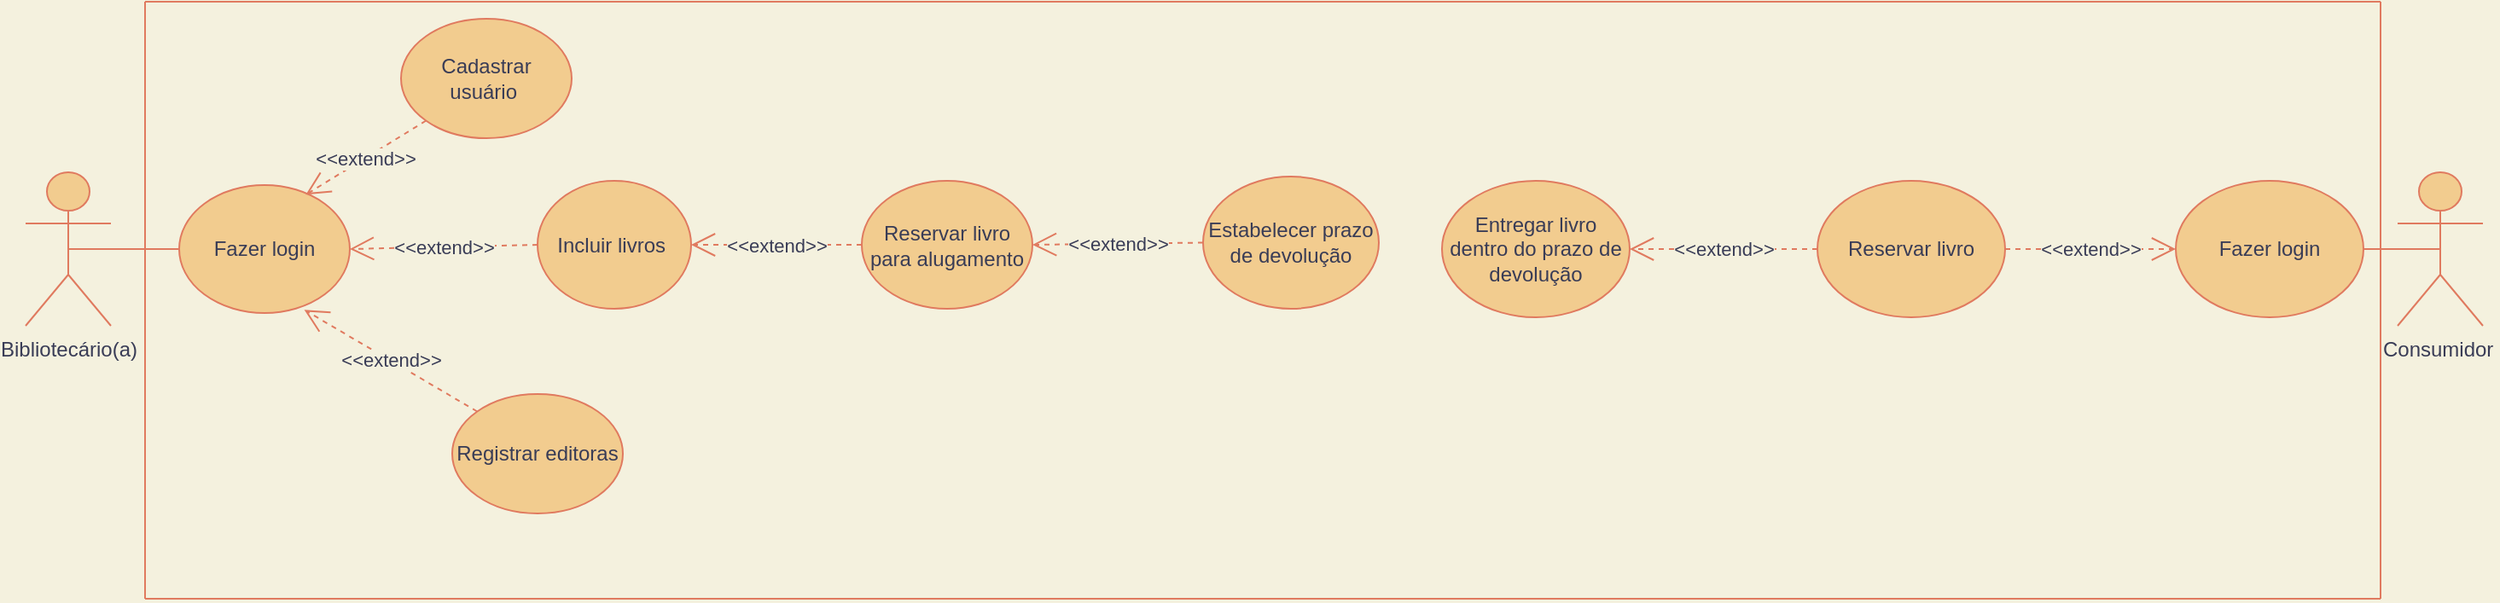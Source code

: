 <mxfile version="15.8.3" type="github">
  <diagram id="0aWPgZ4LKhIE916HSHy-" name="Página-1">
    <mxGraphModel dx="461" dy="264" grid="1" gridSize="10" guides="1" tooltips="1" connect="1" arrows="1" fold="1" page="1" pageScale="1" pageWidth="827" pageHeight="1169" background="#F4F1DE" math="0" shadow="0">
      <root>
        <mxCell id="0" />
        <mxCell id="1" parent="0" />
        <mxCell id="LXCK1S8dhjjQKoKdpBZU-1" value="Bibliotecário(a)" style="shape=umlActor;verticalLabelPosition=bottom;verticalAlign=top;html=1;outlineConnect=0;flipH=0;fillColor=#F2CC8F;strokeColor=#E07A5F;fontColor=#393C56;" vertex="1" parent="1">
          <mxGeometry x="20" y="110" width="50" height="90" as="geometry" />
        </mxCell>
        <mxCell id="LXCK1S8dhjjQKoKdpBZU-5" value="Fazer login" style="ellipse;whiteSpace=wrap;html=1;align=center;verticalAlign=middle;horizontal=1;fillColor=#F2CC8F;strokeColor=#E07A5F;fontColor=#393C56;" vertex="1" parent="1">
          <mxGeometry x="110" y="117.5" width="100" height="75" as="geometry" />
        </mxCell>
        <mxCell id="LXCK1S8dhjjQKoKdpBZU-6" value="Cadastrar usuário&amp;nbsp;" style="ellipse;whiteSpace=wrap;html=1;align=center;verticalAlign=middle;fillColor=#F2CC8F;strokeColor=#E07A5F;fontColor=#393C56;" vertex="1" parent="1">
          <mxGeometry x="240" y="20" width="100" height="70" as="geometry" />
        </mxCell>
        <mxCell id="LXCK1S8dhjjQKoKdpBZU-7" value="Incluir&amp;nbsp;livros&amp;nbsp;" style="ellipse;whiteSpace=wrap;html=1;align=center;verticalAlign=middle;fillColor=#F2CC8F;strokeColor=#E07A5F;fontColor=#393C56;" vertex="1" parent="1">
          <mxGeometry x="320" y="115" width="90" height="75" as="geometry" />
        </mxCell>
        <mxCell id="LXCK1S8dhjjQKoKdpBZU-8" value="Registrar editoras" style="ellipse;whiteSpace=wrap;html=1;align=center;verticalAlign=middle;fillColor=#F2CC8F;strokeColor=#E07A5F;fontColor=#393C56;" vertex="1" parent="1">
          <mxGeometry x="270" y="240" width="100" height="70" as="geometry" />
        </mxCell>
        <mxCell id="LXCK1S8dhjjQKoKdpBZU-9" value="Reservar livro para alugamento" style="ellipse;whiteSpace=wrap;html=1;align=center;verticalAlign=middle;fillColor=#F2CC8F;strokeColor=#E07A5F;fontColor=#393C56;" vertex="1" parent="1">
          <mxGeometry x="510" y="115" width="100" height="75" as="geometry" />
        </mxCell>
        <mxCell id="LXCK1S8dhjjQKoKdpBZU-10" value="Estabelecer prazo de devolução" style="ellipse;whiteSpace=wrap;html=1;align=center;verticalAlign=middle;fillColor=#F2CC8F;strokeColor=#E07A5F;fontColor=#393C56;" vertex="1" parent="1">
          <mxGeometry x="710" y="112.5" width="103" height="77.5" as="geometry" />
        </mxCell>
        <mxCell id="LXCK1S8dhjjQKoKdpBZU-14" value="&amp;lt;&amp;lt;extend&amp;gt;&amp;gt;" style="endArrow=open;endSize=12;dashed=1;html=1;rounded=0;verticalAlign=middle;exitX=0;exitY=1;exitDx=0;exitDy=0;entryX=0.742;entryY=0.075;entryDx=0;entryDy=0;entryPerimeter=0;labelBackgroundColor=#F4F1DE;strokeColor=#E07A5F;fontColor=#393C56;" edge="1" parent="1" source="LXCK1S8dhjjQKoKdpBZU-6" target="LXCK1S8dhjjQKoKdpBZU-5">
          <mxGeometry width="160" relative="1" as="geometry">
            <mxPoint x="430" y="120" as="sourcePoint" />
            <mxPoint x="280" y="40" as="targetPoint" />
          </mxGeometry>
        </mxCell>
        <mxCell id="LXCK1S8dhjjQKoKdpBZU-19" value="&amp;lt;&amp;lt;extend&amp;gt;&amp;gt;" style="endArrow=open;endSize=12;dashed=1;html=1;rounded=0;verticalAlign=middle;exitX=0;exitY=0.5;exitDx=0;exitDy=0;entryX=1;entryY=0.5;entryDx=0;entryDy=0;labelBackgroundColor=#F4F1DE;strokeColor=#E07A5F;fontColor=#393C56;" edge="1" parent="1" source="LXCK1S8dhjjQKoKdpBZU-9" target="LXCK1S8dhjjQKoKdpBZU-7">
          <mxGeometry width="160" relative="1" as="geometry">
            <mxPoint x="360" y="220" as="sourcePoint" />
            <mxPoint x="230" y="220" as="targetPoint" />
          </mxGeometry>
        </mxCell>
        <mxCell id="LXCK1S8dhjjQKoKdpBZU-20" value="&amp;lt;&amp;lt;extend&amp;gt;&amp;gt;" style="endArrow=open;endSize=12;dashed=1;html=1;rounded=0;verticalAlign=middle;exitX=0;exitY=0.5;exitDx=0;exitDy=0;entryX=1;entryY=0.5;entryDx=0;entryDy=0;labelBackgroundColor=#F4F1DE;strokeColor=#E07A5F;fontColor=#393C56;" edge="1" parent="1" source="LXCK1S8dhjjQKoKdpBZU-10" target="LXCK1S8dhjjQKoKdpBZU-9">
          <mxGeometry width="160" relative="1" as="geometry">
            <mxPoint x="550" y="210" as="sourcePoint" />
            <mxPoint x="420" y="210" as="targetPoint" />
          </mxGeometry>
        </mxCell>
        <mxCell id="LXCK1S8dhjjQKoKdpBZU-21" value="&amp;lt;&amp;lt;extend&amp;gt;&amp;gt;" style="endArrow=open;endSize=12;dashed=1;html=1;rounded=0;verticalAlign=middle;exitX=0;exitY=0.5;exitDx=0;exitDy=0;entryX=1;entryY=0.5;entryDx=0;entryDy=0;labelBackgroundColor=#F4F1DE;strokeColor=#E07A5F;fontColor=#393C56;" edge="1" parent="1" source="LXCK1S8dhjjQKoKdpBZU-7" target="LXCK1S8dhjjQKoKdpBZU-5">
          <mxGeometry width="160" relative="1" as="geometry">
            <mxPoint x="350" y="270" as="sourcePoint" />
            <mxPoint x="220" y="270" as="targetPoint" />
          </mxGeometry>
        </mxCell>
        <mxCell id="LXCK1S8dhjjQKoKdpBZU-23" value="&amp;lt;&amp;lt;extend&amp;gt;&amp;gt;" style="endArrow=open;endSize=12;dashed=1;html=1;rounded=0;verticalAlign=middle;exitX=0;exitY=0;exitDx=0;exitDy=0;entryX=0.733;entryY=0.975;entryDx=0;entryDy=0;entryPerimeter=0;labelBackgroundColor=#F4F1DE;strokeColor=#E07A5F;fontColor=#393C56;" edge="1" parent="1" source="LXCK1S8dhjjQKoKdpBZU-8" target="LXCK1S8dhjjQKoKdpBZU-5">
          <mxGeometry width="160" relative="1" as="geometry">
            <mxPoint x="170" y="250" as="sourcePoint" />
            <mxPoint x="40" y="250" as="targetPoint" />
          </mxGeometry>
        </mxCell>
        <mxCell id="LXCK1S8dhjjQKoKdpBZU-25" value="Consumidor&amp;nbsp;" style="shape=umlActor;verticalLabelPosition=bottom;verticalAlign=top;html=1;outlineConnect=0;flipH=0;fillColor=#F2CC8F;strokeColor=#E07A5F;fontColor=#393C56;" vertex="1" parent="1">
          <mxGeometry x="1410" y="110" width="50" height="90" as="geometry" />
        </mxCell>
        <mxCell id="LXCK1S8dhjjQKoKdpBZU-27" value="Fazer login" style="ellipse;whiteSpace=wrap;html=1;align=center;verticalAlign=middle;fillColor=#F2CC8F;strokeColor=#E07A5F;fontColor=#393C56;" vertex="1" parent="1">
          <mxGeometry x="1280" y="115" width="110" height="80" as="geometry" />
        </mxCell>
        <mxCell id="LXCK1S8dhjjQKoKdpBZU-28" value="Reservar livro" style="ellipse;whiteSpace=wrap;html=1;align=center;verticalAlign=middle;fillColor=#F2CC8F;strokeColor=#E07A5F;fontColor=#393C56;" vertex="1" parent="1">
          <mxGeometry x="1070" y="115" width="110" height="80" as="geometry" />
        </mxCell>
        <mxCell id="LXCK1S8dhjjQKoKdpBZU-29" value="Entregar livro dentro do prazo de devolução" style="ellipse;whiteSpace=wrap;html=1;align=center;verticalAlign=middle;fillColor=#F2CC8F;strokeColor=#E07A5F;fontColor=#393C56;" vertex="1" parent="1">
          <mxGeometry x="850" y="115" width="110" height="80" as="geometry" />
        </mxCell>
        <mxCell id="LXCK1S8dhjjQKoKdpBZU-31" value="&amp;lt;&amp;lt;extend&amp;gt;&amp;gt;" style="endArrow=open;endSize=12;dashed=1;html=1;rounded=0;verticalAlign=middle;exitX=0;exitY=0.5;exitDx=0;exitDy=0;entryX=1;entryY=0.5;entryDx=0;entryDy=0;labelBackgroundColor=#F4F1DE;strokeColor=#E07A5F;fontColor=#393C56;" edge="1" parent="1" source="LXCK1S8dhjjQKoKdpBZU-28" target="LXCK1S8dhjjQKoKdpBZU-29">
          <mxGeometry width="160" relative="1" as="geometry">
            <mxPoint x="1100" y="250" as="sourcePoint" />
            <mxPoint x="990" y="248.75" as="targetPoint" />
          </mxGeometry>
        </mxCell>
        <mxCell id="LXCK1S8dhjjQKoKdpBZU-32" value="&amp;lt;&amp;lt;extend&amp;gt;&amp;gt;" style="endArrow=open;endSize=12;dashed=1;html=1;rounded=0;verticalAlign=middle;exitX=1;exitY=0.5;exitDx=0;exitDy=0;entryX=0;entryY=0.5;entryDx=0;entryDy=0;labelBackgroundColor=#F4F1DE;strokeColor=#E07A5F;fontColor=#393C56;" edge="1" parent="1" source="LXCK1S8dhjjQKoKdpBZU-28" target="LXCK1S8dhjjQKoKdpBZU-27">
          <mxGeometry width="160" relative="1" as="geometry">
            <mxPoint x="1020" y="300" as="sourcePoint" />
            <mxPoint x="1230" y="240" as="targetPoint" />
          </mxGeometry>
        </mxCell>
        <mxCell id="LXCK1S8dhjjQKoKdpBZU-34" value="" style="endArrow=none;html=1;rounded=0;verticalAlign=middle;exitX=1;exitY=0.5;exitDx=0;exitDy=0;entryX=0.5;entryY=0.5;entryDx=0;entryDy=0;entryPerimeter=0;labelBackgroundColor=#F4F1DE;strokeColor=#E07A5F;fontColor=#393C56;" edge="1" parent="1" source="LXCK1S8dhjjQKoKdpBZU-27" target="LXCK1S8dhjjQKoKdpBZU-25">
          <mxGeometry width="50" height="50" relative="1" as="geometry">
            <mxPoint x="1150" y="180" as="sourcePoint" />
            <mxPoint x="1200" y="130" as="targetPoint" />
          </mxGeometry>
        </mxCell>
        <mxCell id="LXCK1S8dhjjQKoKdpBZU-37" value="" style="endArrow=none;html=1;rounded=1;sketch=0;fontColor=#393C56;strokeColor=#E07A5F;fillColor=#F2CC8F;curved=0;" edge="1" parent="1">
          <mxGeometry width="50" height="50" relative="1" as="geometry">
            <mxPoint x="90" y="360" as="sourcePoint" />
            <mxPoint x="90" y="10" as="targetPoint" />
          </mxGeometry>
        </mxCell>
        <mxCell id="LXCK1S8dhjjQKoKdpBZU-38" value="" style="endArrow=none;html=1;rounded=1;sketch=0;fontColor=#393C56;strokeColor=#E07A5F;fillColor=#F2CC8F;curved=0;" edge="1" parent="1">
          <mxGeometry width="50" height="50" relative="1" as="geometry">
            <mxPoint x="90" y="360" as="sourcePoint" />
            <mxPoint x="1400" y="360" as="targetPoint" />
          </mxGeometry>
        </mxCell>
        <mxCell id="LXCK1S8dhjjQKoKdpBZU-39" value="" style="endArrow=none;html=1;rounded=1;sketch=0;fontColor=#393C56;strokeColor=#E07A5F;fillColor=#F2CC8F;curved=0;" edge="1" parent="1">
          <mxGeometry width="50" height="50" relative="1" as="geometry">
            <mxPoint x="1400" y="360" as="sourcePoint" />
            <mxPoint x="1400" y="10" as="targetPoint" />
          </mxGeometry>
        </mxCell>
        <mxCell id="LXCK1S8dhjjQKoKdpBZU-41" value="" style="endArrow=none;html=1;rounded=1;sketch=0;fontColor=#393C56;strokeColor=#E07A5F;fillColor=#F2CC8F;curved=0;" edge="1" parent="1">
          <mxGeometry width="50" height="50" relative="1" as="geometry">
            <mxPoint x="90" y="10" as="sourcePoint" />
            <mxPoint x="1400" y="10" as="targetPoint" />
          </mxGeometry>
        </mxCell>
        <mxCell id="LXCK1S8dhjjQKoKdpBZU-42" value="" style="endArrow=none;html=1;rounded=1;sketch=0;fontColor=#393C56;strokeColor=#E07A5F;fillColor=#F2CC8F;curved=0;exitX=0.5;exitY=0.5;exitDx=0;exitDy=0;exitPerimeter=0;" edge="1" parent="1" source="LXCK1S8dhjjQKoKdpBZU-1" target="LXCK1S8dhjjQKoKdpBZU-5">
          <mxGeometry width="50" height="50" relative="1" as="geometry">
            <mxPoint x="230" y="270" as="sourcePoint" />
            <mxPoint x="280" y="220" as="targetPoint" />
          </mxGeometry>
        </mxCell>
      </root>
    </mxGraphModel>
  </diagram>
</mxfile>
